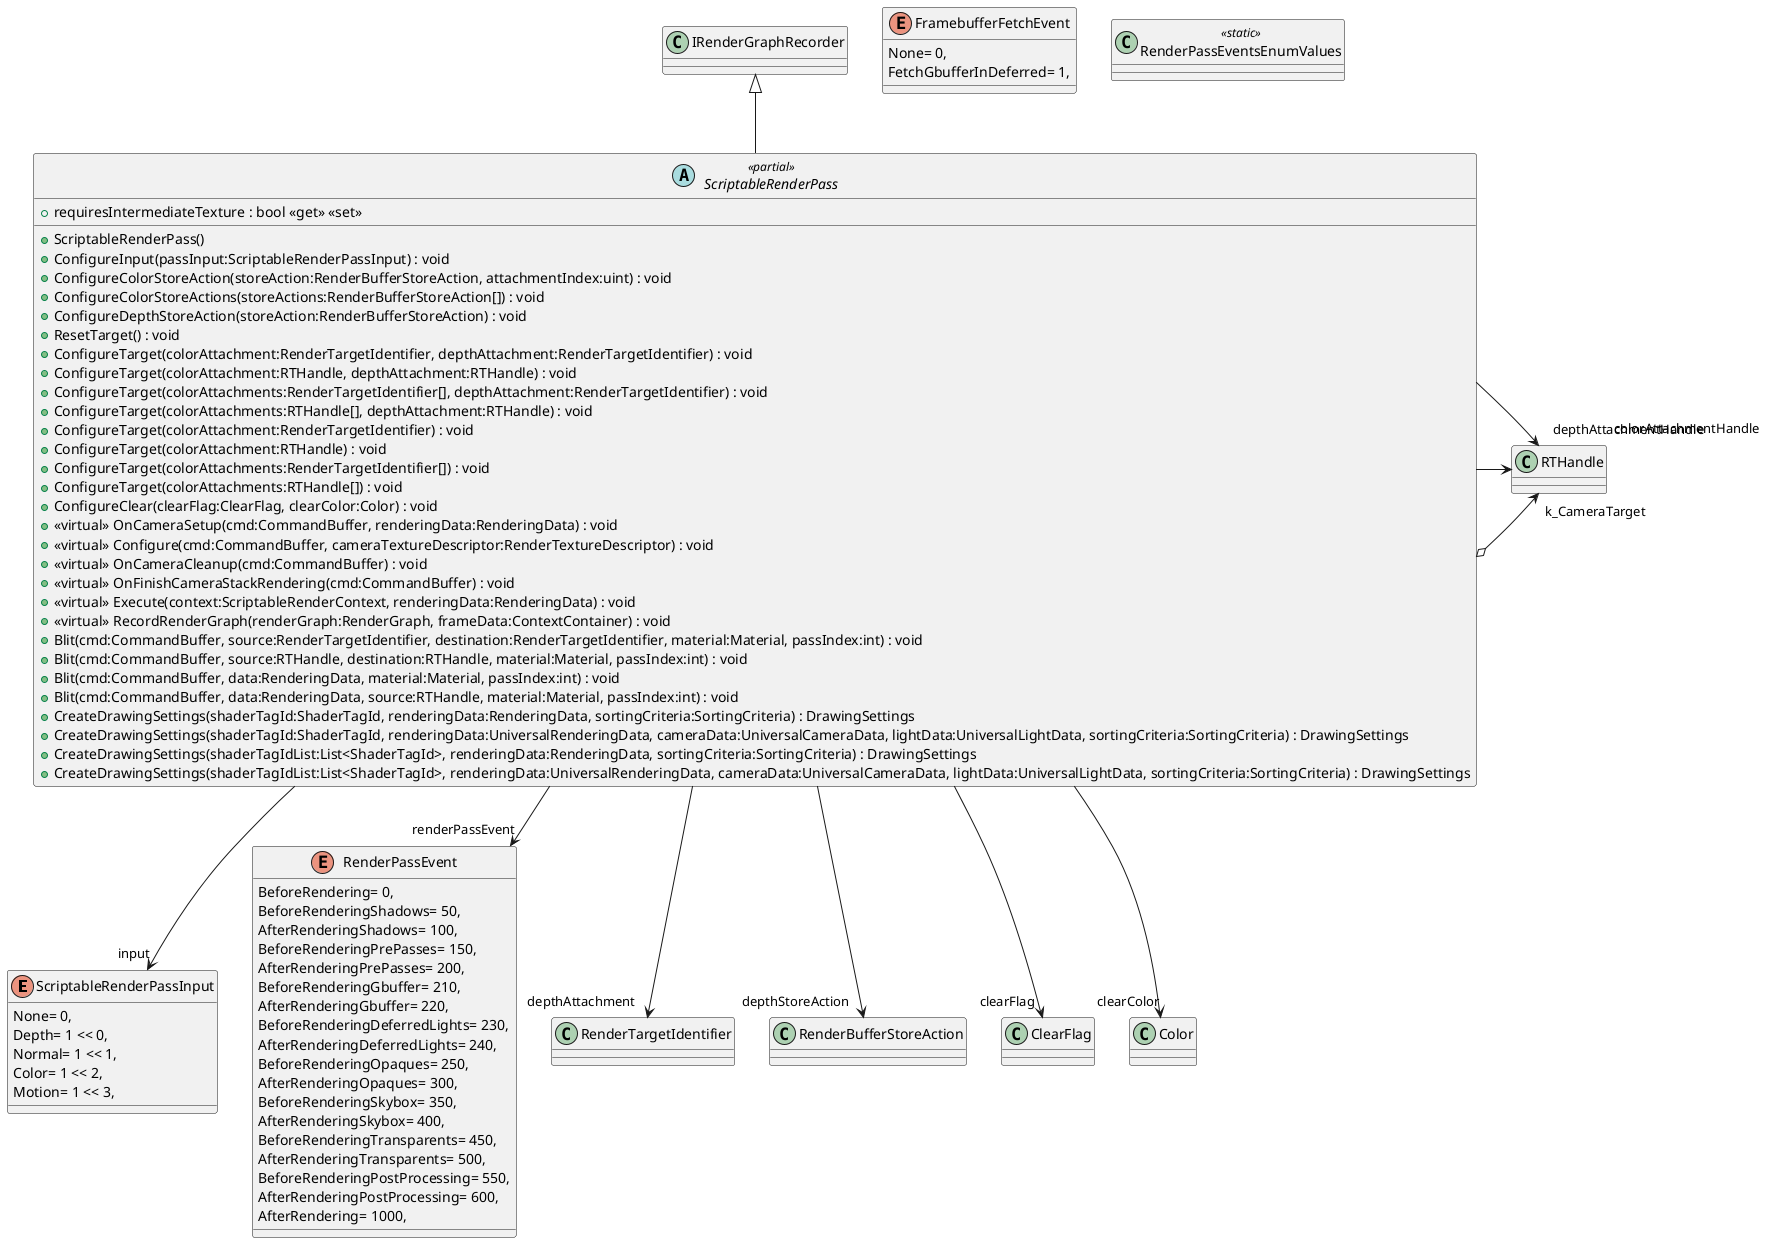 @startuml
enum ScriptableRenderPassInput {
    None= 0,
    Depth= 1 << 0,
    Normal= 1 << 1,
    Color= 1 << 2,
    Motion= 1 << 3,
}
enum RenderPassEvent {
    BeforeRendering= 0,
    BeforeRenderingShadows= 50,
    AfterRenderingShadows= 100,
    BeforeRenderingPrePasses= 150,
    AfterRenderingPrePasses= 200,
    BeforeRenderingGbuffer= 210,
    AfterRenderingGbuffer= 220,
    BeforeRenderingDeferredLights= 230,
    AfterRenderingDeferredLights= 240,
    BeforeRenderingOpaques= 250,
    AfterRenderingOpaques= 300,
    BeforeRenderingSkybox= 350,
    AfterRenderingSkybox= 400,
    BeforeRenderingTransparents= 450,
    AfterRenderingTransparents= 500,
    BeforeRenderingPostProcessing= 550,
    AfterRenderingPostProcessing= 600,
    AfterRendering= 1000,
}
enum FramebufferFetchEvent {
    None= 0,
    FetchGbufferInDeferred= 1,
}
class RenderPassEventsEnumValues <<static>> {
}
abstract class ScriptableRenderPass <<partial>> {
    + requiresIntermediateTexture : bool <<get>> <<set>>
    + ScriptableRenderPass()
    + ConfigureInput(passInput:ScriptableRenderPassInput) : void
    + ConfigureColorStoreAction(storeAction:RenderBufferStoreAction, attachmentIndex:uint) : void
    + ConfigureColorStoreActions(storeActions:RenderBufferStoreAction[]) : void
    + ConfigureDepthStoreAction(storeAction:RenderBufferStoreAction) : void
    + ResetTarget() : void
    + ConfigureTarget(colorAttachment:RenderTargetIdentifier, depthAttachment:RenderTargetIdentifier) : void
    + ConfigureTarget(colorAttachment:RTHandle, depthAttachment:RTHandle) : void
    + ConfigureTarget(colorAttachments:RenderTargetIdentifier[], depthAttachment:RenderTargetIdentifier) : void
    + ConfigureTarget(colorAttachments:RTHandle[], depthAttachment:RTHandle) : void
    + ConfigureTarget(colorAttachment:RenderTargetIdentifier) : void
    + ConfigureTarget(colorAttachment:RTHandle) : void
    + ConfigureTarget(colorAttachments:RenderTargetIdentifier[]) : void
    + ConfigureTarget(colorAttachments:RTHandle[]) : void
    + ConfigureClear(clearFlag:ClearFlag, clearColor:Color) : void
    + <<virtual>> OnCameraSetup(cmd:CommandBuffer, renderingData:RenderingData) : void
    + <<virtual>> Configure(cmd:CommandBuffer, cameraTextureDescriptor:RenderTextureDescriptor) : void
    + <<virtual>> OnCameraCleanup(cmd:CommandBuffer) : void
    + <<virtual>> OnFinishCameraStackRendering(cmd:CommandBuffer) : void
    + <<virtual>> Execute(context:ScriptableRenderContext, renderingData:RenderingData) : void
    + <<virtual>> RecordRenderGraph(renderGraph:RenderGraph, frameData:ContextContainer) : void
    + Blit(cmd:CommandBuffer, source:RenderTargetIdentifier, destination:RenderTargetIdentifier, material:Material, passIndex:int) : void
    + Blit(cmd:CommandBuffer, source:RTHandle, destination:RTHandle, material:Material, passIndex:int) : void
    + Blit(cmd:CommandBuffer, data:RenderingData, material:Material, passIndex:int) : void
    + Blit(cmd:CommandBuffer, data:RenderingData, source:RTHandle, material:Material, passIndex:int) : void
    + CreateDrawingSettings(shaderTagId:ShaderTagId, renderingData:RenderingData, sortingCriteria:SortingCriteria) : DrawingSettings
    + CreateDrawingSettings(shaderTagId:ShaderTagId, renderingData:UniversalRenderingData, cameraData:UniversalCameraData, lightData:UniversalLightData, sortingCriteria:SortingCriteria) : DrawingSettings
    + CreateDrawingSettings(shaderTagIdList:List<ShaderTagId>, renderingData:RenderingData, sortingCriteria:SortingCriteria) : DrawingSettings
    + CreateDrawingSettings(shaderTagIdList:List<ShaderTagId>, renderingData:UniversalRenderingData, cameraData:UniversalCameraData, lightData:UniversalLightData, sortingCriteria:SortingCriteria) : DrawingSettings
}
IRenderGraphRecorder <|-- ScriptableRenderPass
ScriptableRenderPass o-> "k_CameraTarget" RTHandle
ScriptableRenderPass --> "renderPassEvent" RenderPassEvent
ScriptableRenderPass --> "depthAttachment" RenderTargetIdentifier
ScriptableRenderPass --> "colorAttachmentHandle" RTHandle
ScriptableRenderPass --> "depthAttachmentHandle" RTHandle
ScriptableRenderPass --> "depthStoreAction" RenderBufferStoreAction
ScriptableRenderPass --> "input" ScriptableRenderPassInput
ScriptableRenderPass --> "clearFlag" ClearFlag
ScriptableRenderPass --> "clearColor" Color
@enduml
